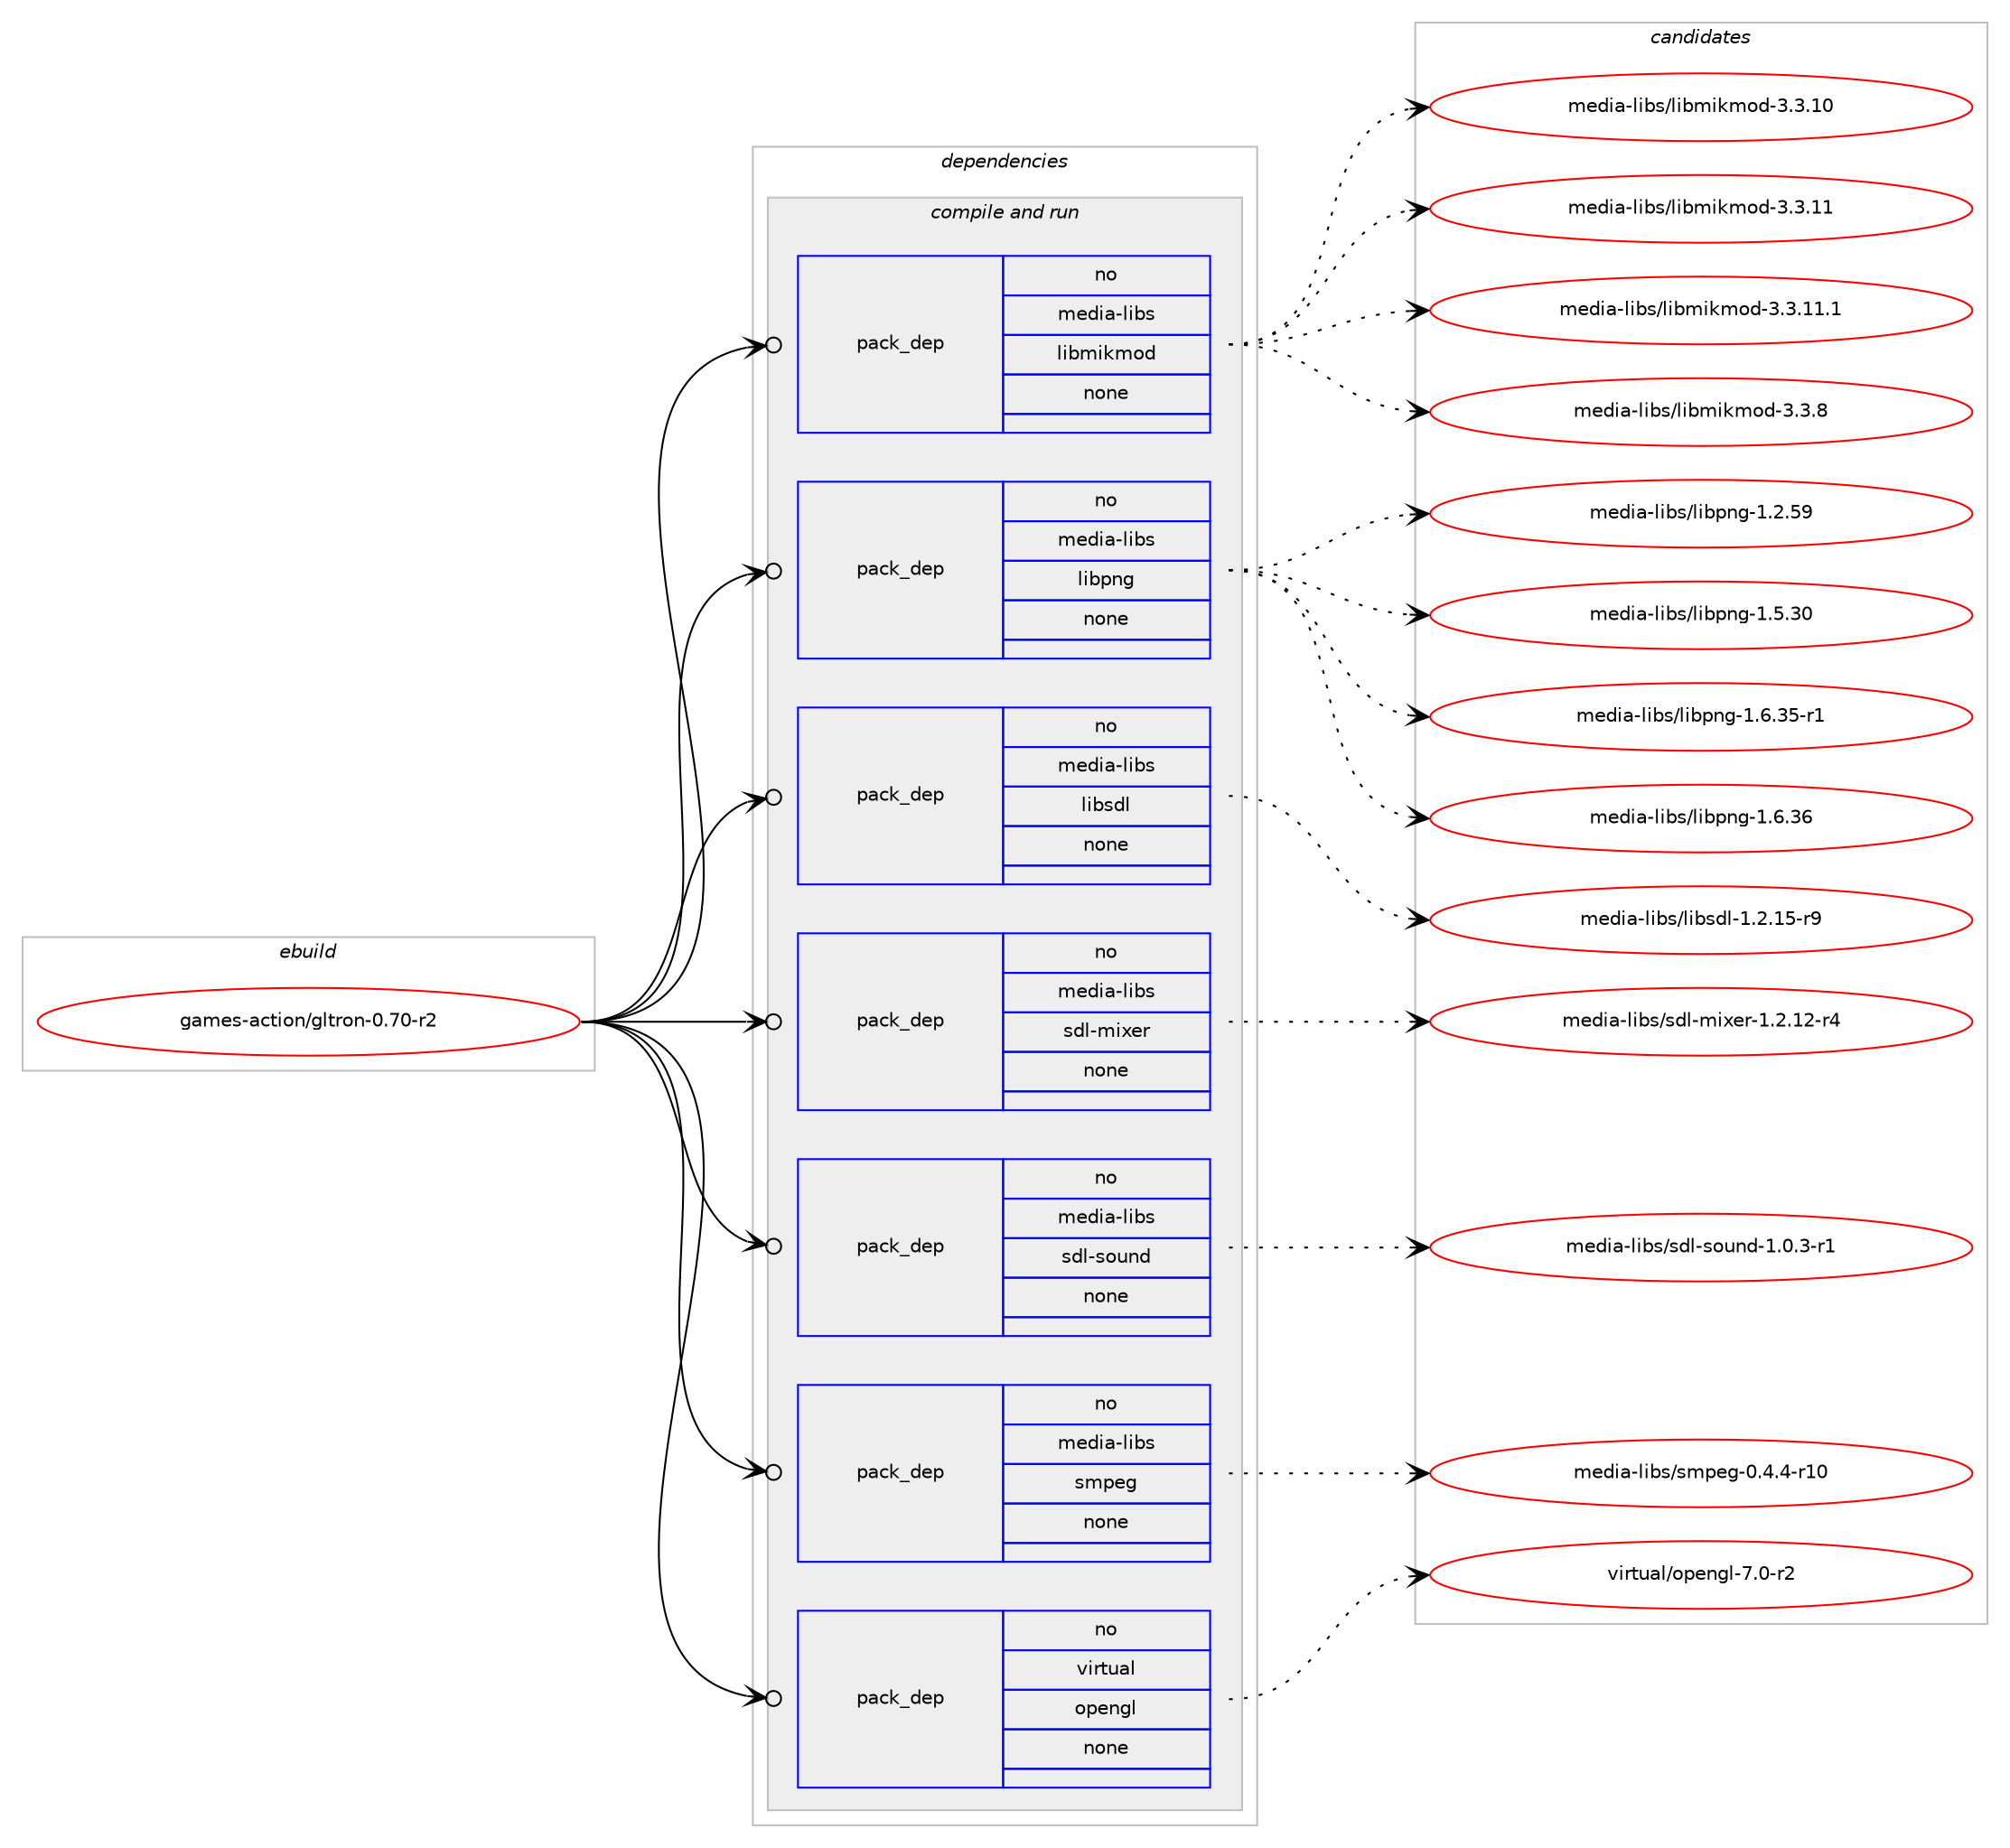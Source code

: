 digraph prolog {

# *************
# Graph options
# *************

newrank=true;
concentrate=true;
compound=true;
graph [rankdir=LR,fontname=Helvetica,fontsize=10,ranksep=1.5];#, ranksep=2.5, nodesep=0.2];
edge  [arrowhead=vee];
node  [fontname=Helvetica,fontsize=10];

# **********
# The ebuild
# **********

subgraph cluster_leftcol {
color=gray;
rank=same;
label=<<i>ebuild</i>>;
id [label="games-action/gltron-0.70-r2", color=red, width=4, href="../games-action/gltron-0.70-r2.svg"];
}

# ****************
# The dependencies
# ****************

subgraph cluster_midcol {
color=gray;
label=<<i>dependencies</i>>;
subgraph cluster_compile {
fillcolor="#eeeeee";
style=filled;
label=<<i>compile</i>>;
}
subgraph cluster_compileandrun {
fillcolor="#eeeeee";
style=filled;
label=<<i>compile and run</i>>;
subgraph pack1320 {
dependency1543 [label=<<TABLE BORDER="0" CELLBORDER="1" CELLSPACING="0" CELLPADDING="4" WIDTH="220"><TR><TD ROWSPAN="6" CELLPADDING="30">pack_dep</TD></TR><TR><TD WIDTH="110">no</TD></TR><TR><TD>media-libs</TD></TR><TR><TD>libmikmod</TD></TR><TR><TD>none</TD></TR><TR><TD></TD></TR></TABLE>>, shape=none, color=blue];
}
id:e -> dependency1543:w [weight=20,style="solid",arrowhead="odotvee"];
subgraph pack1321 {
dependency1544 [label=<<TABLE BORDER="0" CELLBORDER="1" CELLSPACING="0" CELLPADDING="4" WIDTH="220"><TR><TD ROWSPAN="6" CELLPADDING="30">pack_dep</TD></TR><TR><TD WIDTH="110">no</TD></TR><TR><TD>media-libs</TD></TR><TR><TD>libpng</TD></TR><TR><TD>none</TD></TR><TR><TD></TD></TR></TABLE>>, shape=none, color=blue];
}
id:e -> dependency1544:w [weight=20,style="solid",arrowhead="odotvee"];
subgraph pack1322 {
dependency1545 [label=<<TABLE BORDER="0" CELLBORDER="1" CELLSPACING="0" CELLPADDING="4" WIDTH="220"><TR><TD ROWSPAN="6" CELLPADDING="30">pack_dep</TD></TR><TR><TD WIDTH="110">no</TD></TR><TR><TD>media-libs</TD></TR><TR><TD>libsdl</TD></TR><TR><TD>none</TD></TR><TR><TD></TD></TR></TABLE>>, shape=none, color=blue];
}
id:e -> dependency1545:w [weight=20,style="solid",arrowhead="odotvee"];
subgraph pack1323 {
dependency1546 [label=<<TABLE BORDER="0" CELLBORDER="1" CELLSPACING="0" CELLPADDING="4" WIDTH="220"><TR><TD ROWSPAN="6" CELLPADDING="30">pack_dep</TD></TR><TR><TD WIDTH="110">no</TD></TR><TR><TD>media-libs</TD></TR><TR><TD>sdl-mixer</TD></TR><TR><TD>none</TD></TR><TR><TD></TD></TR></TABLE>>, shape=none, color=blue];
}
id:e -> dependency1546:w [weight=20,style="solid",arrowhead="odotvee"];
subgraph pack1324 {
dependency1547 [label=<<TABLE BORDER="0" CELLBORDER="1" CELLSPACING="0" CELLPADDING="4" WIDTH="220"><TR><TD ROWSPAN="6" CELLPADDING="30">pack_dep</TD></TR><TR><TD WIDTH="110">no</TD></TR><TR><TD>media-libs</TD></TR><TR><TD>sdl-sound</TD></TR><TR><TD>none</TD></TR><TR><TD></TD></TR></TABLE>>, shape=none, color=blue];
}
id:e -> dependency1547:w [weight=20,style="solid",arrowhead="odotvee"];
subgraph pack1325 {
dependency1548 [label=<<TABLE BORDER="0" CELLBORDER="1" CELLSPACING="0" CELLPADDING="4" WIDTH="220"><TR><TD ROWSPAN="6" CELLPADDING="30">pack_dep</TD></TR><TR><TD WIDTH="110">no</TD></TR><TR><TD>media-libs</TD></TR><TR><TD>smpeg</TD></TR><TR><TD>none</TD></TR><TR><TD></TD></TR></TABLE>>, shape=none, color=blue];
}
id:e -> dependency1548:w [weight=20,style="solid",arrowhead="odotvee"];
subgraph pack1326 {
dependency1549 [label=<<TABLE BORDER="0" CELLBORDER="1" CELLSPACING="0" CELLPADDING="4" WIDTH="220"><TR><TD ROWSPAN="6" CELLPADDING="30">pack_dep</TD></TR><TR><TD WIDTH="110">no</TD></TR><TR><TD>virtual</TD></TR><TR><TD>opengl</TD></TR><TR><TD>none</TD></TR><TR><TD></TD></TR></TABLE>>, shape=none, color=blue];
}
id:e -> dependency1549:w [weight=20,style="solid",arrowhead="odotvee"];
}
subgraph cluster_run {
fillcolor="#eeeeee";
style=filled;
label=<<i>run</i>>;
}
}

# **************
# The candidates
# **************

subgraph cluster_choices {
rank=same;
color=gray;
label=<<i>candidates</i>>;

subgraph choice1320 {
color=black;
nodesep=1;
choice109101100105974510810598115471081059810910510710911110045514651464948 [label="media-libs/libmikmod-3.3.10", color=red, width=4,href="../media-libs/libmikmod-3.3.10.svg"];
choice109101100105974510810598115471081059810910510710911110045514651464949 [label="media-libs/libmikmod-3.3.11", color=red, width=4,href="../media-libs/libmikmod-3.3.11.svg"];
choice1091011001059745108105981154710810598109105107109111100455146514649494649 [label="media-libs/libmikmod-3.3.11.1", color=red, width=4,href="../media-libs/libmikmod-3.3.11.1.svg"];
choice1091011001059745108105981154710810598109105107109111100455146514656 [label="media-libs/libmikmod-3.3.8", color=red, width=4,href="../media-libs/libmikmod-3.3.8.svg"];
dependency1543:e -> choice109101100105974510810598115471081059810910510710911110045514651464948:w [style=dotted,weight="100"];
dependency1543:e -> choice109101100105974510810598115471081059810910510710911110045514651464949:w [style=dotted,weight="100"];
dependency1543:e -> choice1091011001059745108105981154710810598109105107109111100455146514649494649:w [style=dotted,weight="100"];
dependency1543:e -> choice1091011001059745108105981154710810598109105107109111100455146514656:w [style=dotted,weight="100"];
}
subgraph choice1321 {
color=black;
nodesep=1;
choice109101100105974510810598115471081059811211010345494650465357 [label="media-libs/libpng-1.2.59", color=red, width=4,href="../media-libs/libpng-1.2.59.svg"];
choice109101100105974510810598115471081059811211010345494653465148 [label="media-libs/libpng-1.5.30", color=red, width=4,href="../media-libs/libpng-1.5.30.svg"];
choice1091011001059745108105981154710810598112110103454946544651534511449 [label="media-libs/libpng-1.6.35-r1", color=red, width=4,href="../media-libs/libpng-1.6.35-r1.svg"];
choice109101100105974510810598115471081059811211010345494654465154 [label="media-libs/libpng-1.6.36", color=red, width=4,href="../media-libs/libpng-1.6.36.svg"];
dependency1544:e -> choice109101100105974510810598115471081059811211010345494650465357:w [style=dotted,weight="100"];
dependency1544:e -> choice109101100105974510810598115471081059811211010345494653465148:w [style=dotted,weight="100"];
dependency1544:e -> choice1091011001059745108105981154710810598112110103454946544651534511449:w [style=dotted,weight="100"];
dependency1544:e -> choice109101100105974510810598115471081059811211010345494654465154:w [style=dotted,weight="100"];
}
subgraph choice1322 {
color=black;
nodesep=1;
choice1091011001059745108105981154710810598115100108454946504649534511457 [label="media-libs/libsdl-1.2.15-r9", color=red, width=4,href="../media-libs/libsdl-1.2.15-r9.svg"];
dependency1545:e -> choice1091011001059745108105981154710810598115100108454946504649534511457:w [style=dotted,weight="100"];
}
subgraph choice1323 {
color=black;
nodesep=1;
choice1091011001059745108105981154711510010845109105120101114454946504649504511452 [label="media-libs/sdl-mixer-1.2.12-r4", color=red, width=4,href="../media-libs/sdl-mixer-1.2.12-r4.svg"];
dependency1546:e -> choice1091011001059745108105981154711510010845109105120101114454946504649504511452:w [style=dotted,weight="100"];
}
subgraph choice1324 {
color=black;
nodesep=1;
choice10910110010597451081059811547115100108451151111171101004549464846514511449 [label="media-libs/sdl-sound-1.0.3-r1", color=red, width=4,href="../media-libs/sdl-sound-1.0.3-r1.svg"];
dependency1547:e -> choice10910110010597451081059811547115100108451151111171101004549464846514511449:w [style=dotted,weight="100"];
}
subgraph choice1325 {
color=black;
nodesep=1;
choice10910110010597451081059811547115109112101103454846524652451144948 [label="media-libs/smpeg-0.4.4-r10", color=red, width=4,href="../media-libs/smpeg-0.4.4-r10.svg"];
dependency1548:e -> choice10910110010597451081059811547115109112101103454846524652451144948:w [style=dotted,weight="100"];
}
subgraph choice1326 {
color=black;
nodesep=1;
choice1181051141161179710847111112101110103108455546484511450 [label="virtual/opengl-7.0-r2", color=red, width=4,href="../virtual/opengl-7.0-r2.svg"];
dependency1549:e -> choice1181051141161179710847111112101110103108455546484511450:w [style=dotted,weight="100"];
}
}

}
